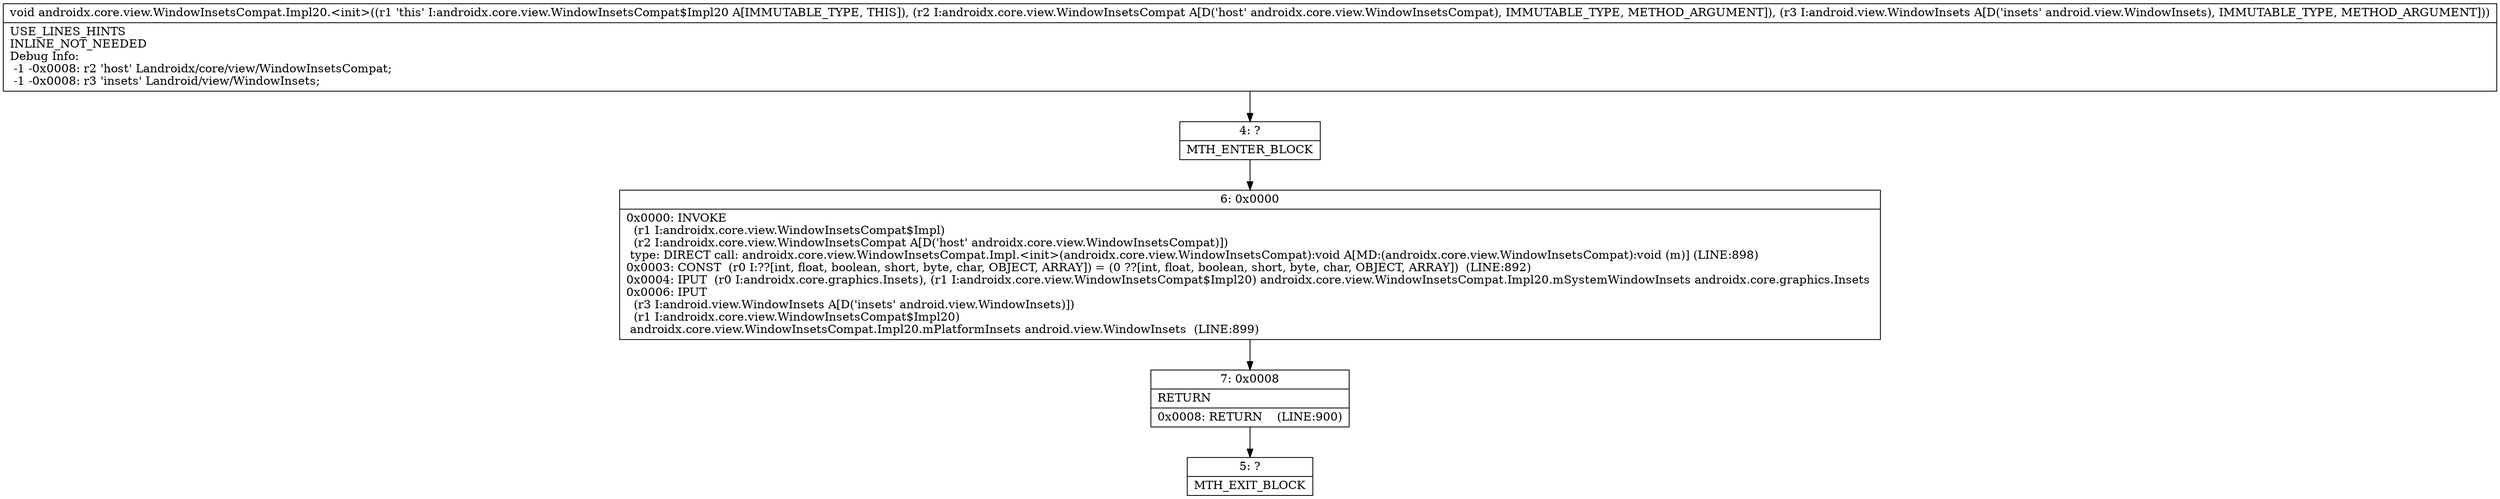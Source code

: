 digraph "CFG forandroidx.core.view.WindowInsetsCompat.Impl20.\<init\>(Landroidx\/core\/view\/WindowInsetsCompat;Landroid\/view\/WindowInsets;)V" {
Node_4 [shape=record,label="{4\:\ ?|MTH_ENTER_BLOCK\l}"];
Node_6 [shape=record,label="{6\:\ 0x0000|0x0000: INVOKE  \l  (r1 I:androidx.core.view.WindowInsetsCompat$Impl)\l  (r2 I:androidx.core.view.WindowInsetsCompat A[D('host' androidx.core.view.WindowInsetsCompat)])\l type: DIRECT call: androidx.core.view.WindowInsetsCompat.Impl.\<init\>(androidx.core.view.WindowInsetsCompat):void A[MD:(androidx.core.view.WindowInsetsCompat):void (m)] (LINE:898)\l0x0003: CONST  (r0 I:??[int, float, boolean, short, byte, char, OBJECT, ARRAY]) = (0 ??[int, float, boolean, short, byte, char, OBJECT, ARRAY])  (LINE:892)\l0x0004: IPUT  (r0 I:androidx.core.graphics.Insets), (r1 I:androidx.core.view.WindowInsetsCompat$Impl20) androidx.core.view.WindowInsetsCompat.Impl20.mSystemWindowInsets androidx.core.graphics.Insets \l0x0006: IPUT  \l  (r3 I:android.view.WindowInsets A[D('insets' android.view.WindowInsets)])\l  (r1 I:androidx.core.view.WindowInsetsCompat$Impl20)\l androidx.core.view.WindowInsetsCompat.Impl20.mPlatformInsets android.view.WindowInsets  (LINE:899)\l}"];
Node_7 [shape=record,label="{7\:\ 0x0008|RETURN\l|0x0008: RETURN    (LINE:900)\l}"];
Node_5 [shape=record,label="{5\:\ ?|MTH_EXIT_BLOCK\l}"];
MethodNode[shape=record,label="{void androidx.core.view.WindowInsetsCompat.Impl20.\<init\>((r1 'this' I:androidx.core.view.WindowInsetsCompat$Impl20 A[IMMUTABLE_TYPE, THIS]), (r2 I:androidx.core.view.WindowInsetsCompat A[D('host' androidx.core.view.WindowInsetsCompat), IMMUTABLE_TYPE, METHOD_ARGUMENT]), (r3 I:android.view.WindowInsets A[D('insets' android.view.WindowInsets), IMMUTABLE_TYPE, METHOD_ARGUMENT]))  | USE_LINES_HINTS\lINLINE_NOT_NEEDED\lDebug Info:\l  \-1 \-0x0008: r2 'host' Landroidx\/core\/view\/WindowInsetsCompat;\l  \-1 \-0x0008: r3 'insets' Landroid\/view\/WindowInsets;\l}"];
MethodNode -> Node_4;Node_4 -> Node_6;
Node_6 -> Node_7;
Node_7 -> Node_5;
}

